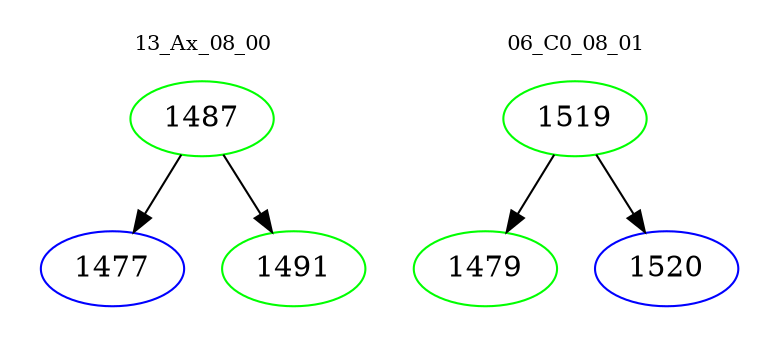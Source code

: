 digraph{
subgraph cluster_0 {
color = white
label = "13_Ax_08_00";
fontsize=10;
T0_1487 [label="1487", color="green"]
T0_1487 -> T0_1477 [color="black"]
T0_1477 [label="1477", color="blue"]
T0_1487 -> T0_1491 [color="black"]
T0_1491 [label="1491", color="green"]
}
subgraph cluster_1 {
color = white
label = "06_C0_08_01";
fontsize=10;
T1_1519 [label="1519", color="green"]
T1_1519 -> T1_1479 [color="black"]
T1_1479 [label="1479", color="green"]
T1_1519 -> T1_1520 [color="black"]
T1_1520 [label="1520", color="blue"]
}
}
